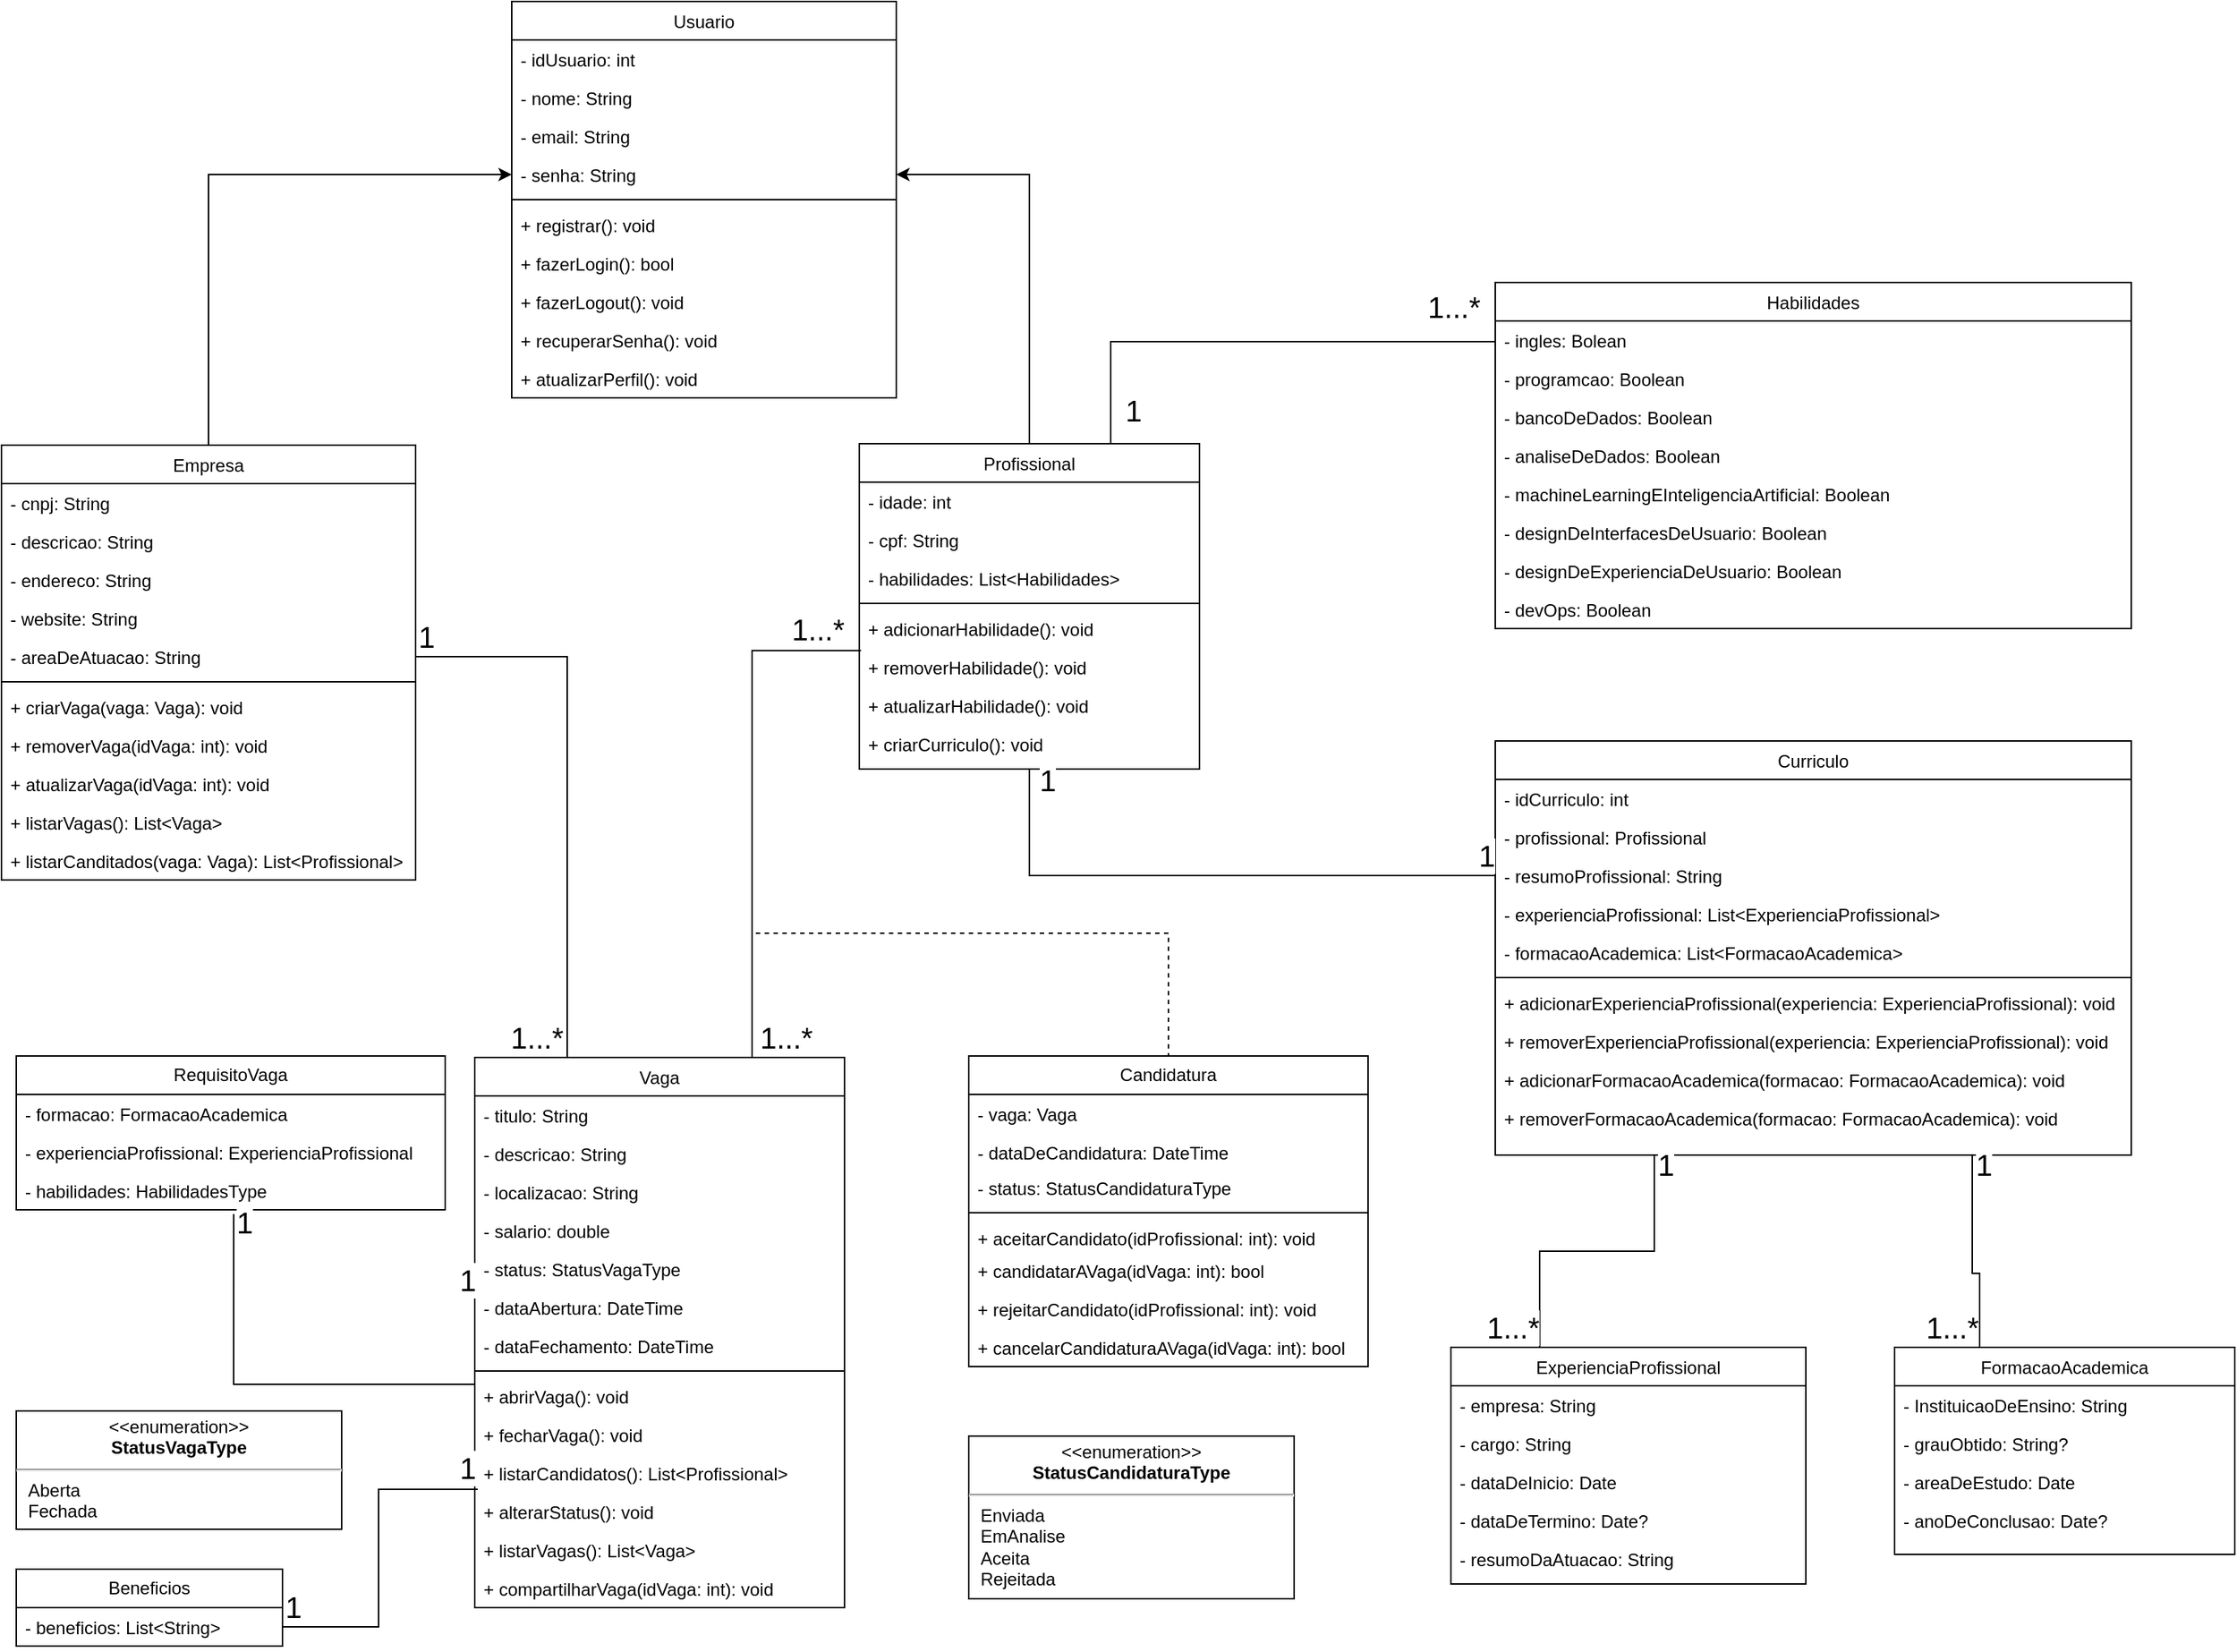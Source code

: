 <mxfile version="21.7.5" type="github">
  <diagram id="C5RBs43oDa-KdzZeNtuy" name="Page-1">
    <mxGraphModel dx="2390" dy="1383" grid="1" gridSize="10" guides="1" tooltips="1" connect="1" arrows="1" fold="1" page="1" pageScale="1" pageWidth="827" pageHeight="1169" math="0" shadow="0">
      <root>
        <mxCell id="WIyWlLk6GJQsqaUBKTNV-0" />
        <mxCell id="WIyWlLk6GJQsqaUBKTNV-1" parent="WIyWlLk6GJQsqaUBKTNV-0" />
        <mxCell id="zkfFHV4jXpPFQw0GAbJ--0" value="Usuario" style="swimlane;fontStyle=0;align=center;verticalAlign=top;childLayout=stackLayout;horizontal=1;startSize=26;horizontalStack=0;resizeParent=1;resizeLast=0;collapsible=1;marginBottom=0;rounded=0;shadow=0;strokeWidth=1;" parent="WIyWlLk6GJQsqaUBKTNV-1" vertex="1">
          <mxGeometry x="355" y="10" width="260" height="268" as="geometry">
            <mxRectangle x="230" y="140" width="160" height="26" as="alternateBounds" />
          </mxGeometry>
        </mxCell>
        <mxCell id="4uDgGDQvQovnwqgLlLWQ-7" value="- idUsuario: int" style="text;align=left;verticalAlign=top;spacingLeft=4;spacingRight=4;overflow=hidden;rotatable=0;points=[[0,0.5],[1,0.5]];portConstraint=eastwest;" parent="zkfFHV4jXpPFQw0GAbJ--0" vertex="1">
          <mxGeometry y="26" width="260" height="26" as="geometry" />
        </mxCell>
        <mxCell id="zkfFHV4jXpPFQw0GAbJ--1" value="- nome: String" style="text;align=left;verticalAlign=top;spacingLeft=4;spacingRight=4;overflow=hidden;rotatable=0;points=[[0,0.5],[1,0.5]];portConstraint=eastwest;" parent="zkfFHV4jXpPFQw0GAbJ--0" vertex="1">
          <mxGeometry y="52" width="260" height="26" as="geometry" />
        </mxCell>
        <mxCell id="4uDgGDQvQovnwqgLlLWQ-32" value="- email: String" style="text;align=left;verticalAlign=top;spacingLeft=4;spacingRight=4;overflow=hidden;rotatable=0;points=[[0,0.5],[1,0.5]];portConstraint=eastwest;rounded=0;shadow=0;html=0;" parent="zkfFHV4jXpPFQw0GAbJ--0" vertex="1">
          <mxGeometry y="78" width="260" height="26" as="geometry" />
        </mxCell>
        <mxCell id="4uDgGDQvQovnwqgLlLWQ-8" value="- senha: String" style="text;align=left;verticalAlign=top;spacingLeft=4;spacingRight=4;overflow=hidden;rotatable=0;points=[[0,0.5],[1,0.5]];portConstraint=eastwest;rounded=0;shadow=0;html=0;" parent="zkfFHV4jXpPFQw0GAbJ--0" vertex="1">
          <mxGeometry y="104" width="260" height="26" as="geometry" />
        </mxCell>
        <mxCell id="4uDgGDQvQovnwqgLlLWQ-10" value="" style="line;html=1;strokeWidth=1;align=left;verticalAlign=middle;spacingTop=-1;spacingLeft=3;spacingRight=3;rotatable=0;labelPosition=right;points=[];portConstraint=eastwest;" parent="zkfFHV4jXpPFQw0GAbJ--0" vertex="1">
          <mxGeometry y="130" width="260" height="8" as="geometry" />
        </mxCell>
        <mxCell id="f13m-bQgGiQjfYcMRLaF-1" value="+ registrar(): void  " style="text;align=left;verticalAlign=top;spacingLeft=4;spacingRight=4;overflow=hidden;rotatable=0;points=[[0,0.5],[1,0.5]];portConstraint=eastwest;rounded=0;shadow=0;html=0;" parent="zkfFHV4jXpPFQw0GAbJ--0" vertex="1">
          <mxGeometry y="138" width="260" height="26" as="geometry" />
        </mxCell>
        <mxCell id="4uDgGDQvQovnwqgLlLWQ-34" value="+ fazerLogin(): bool " style="text;align=left;verticalAlign=top;spacingLeft=4;spacingRight=4;overflow=hidden;rotatable=0;points=[[0,0.5],[1,0.5]];portConstraint=eastwest;rounded=0;shadow=0;html=0;" parent="zkfFHV4jXpPFQw0GAbJ--0" vertex="1">
          <mxGeometry y="164" width="260" height="26" as="geometry" />
        </mxCell>
        <mxCell id="4uDgGDQvQovnwqgLlLWQ-35" value="+ fazerLogout(): void  " style="text;align=left;verticalAlign=top;spacingLeft=4;spacingRight=4;overflow=hidden;rotatable=0;points=[[0,0.5],[1,0.5]];portConstraint=eastwest;rounded=0;shadow=0;html=0;" parent="zkfFHV4jXpPFQw0GAbJ--0" vertex="1">
          <mxGeometry y="190" width="260" height="26" as="geometry" />
        </mxCell>
        <mxCell id="4uDgGDQvQovnwqgLlLWQ-64" value="+ recuperarSenha(): void" style="text;align=left;verticalAlign=top;spacingLeft=4;spacingRight=4;overflow=hidden;rotatable=0;points=[[0,0.5],[1,0.5]];portConstraint=eastwest;rounded=0;shadow=0;html=0;" parent="zkfFHV4jXpPFQw0GAbJ--0" vertex="1">
          <mxGeometry y="216" width="260" height="26" as="geometry" />
        </mxCell>
        <mxCell id="4uDgGDQvQovnwqgLlLWQ-9" value="+ atualizarPerfil(): void" style="text;align=left;verticalAlign=top;spacingLeft=4;spacingRight=4;overflow=hidden;rotatable=0;points=[[0,0.5],[1,0.5]];portConstraint=eastwest;rounded=0;shadow=0;html=0;" parent="zkfFHV4jXpPFQw0GAbJ--0" vertex="1">
          <mxGeometry y="242" width="260" height="26" as="geometry" />
        </mxCell>
        <mxCell id="vXgj52aU75gePnKb1QTl-6" style="edgeStyle=orthogonalEdgeStyle;rounded=0;orthogonalLoop=1;jettySize=auto;html=1;exitX=0.5;exitY=0;exitDx=0;exitDy=0;entryX=0;entryY=0.5;entryDx=0;entryDy=0;" parent="WIyWlLk6GJQsqaUBKTNV-1" source="zkfFHV4jXpPFQw0GAbJ--6" target="4uDgGDQvQovnwqgLlLWQ-8" edge="1">
          <mxGeometry relative="1" as="geometry">
            <mxPoint x="450" y="190" as="targetPoint" />
          </mxGeometry>
        </mxCell>
        <mxCell id="zkfFHV4jXpPFQw0GAbJ--6" value="Empresa" style="swimlane;fontStyle=0;align=center;verticalAlign=top;childLayout=stackLayout;horizontal=1;startSize=26;horizontalStack=0;resizeParent=1;resizeLast=0;collapsible=1;marginBottom=0;rounded=0;shadow=0;strokeWidth=1;" parent="WIyWlLk6GJQsqaUBKTNV-1" vertex="1">
          <mxGeometry x="10" y="310" width="280" height="294" as="geometry">
            <mxRectangle x="50" y="330" width="160" height="26" as="alternateBounds" />
          </mxGeometry>
        </mxCell>
        <mxCell id="zkfFHV4jXpPFQw0GAbJ--7" value="- cnpj: String" style="text;align=left;verticalAlign=top;spacingLeft=4;spacingRight=4;overflow=hidden;rotatable=0;points=[[0,0.5],[1,0.5]];portConstraint=eastwest;" parent="zkfFHV4jXpPFQw0GAbJ--6" vertex="1">
          <mxGeometry y="26" width="280" height="26" as="geometry" />
        </mxCell>
        <mxCell id="4uDgGDQvQovnwqgLlLWQ-36" value="- descricao: String" style="text;align=left;verticalAlign=top;spacingLeft=4;spacingRight=4;overflow=hidden;rotatable=0;points=[[0,0.5],[1,0.5]];portConstraint=eastwest;" parent="zkfFHV4jXpPFQw0GAbJ--6" vertex="1">
          <mxGeometry y="52" width="280" height="26" as="geometry" />
        </mxCell>
        <mxCell id="4uDgGDQvQovnwqgLlLWQ-2" value="- endereco: String" style="text;align=left;verticalAlign=top;spacingLeft=4;spacingRight=4;overflow=hidden;rotatable=0;points=[[0,0.5],[1,0.5]];portConstraint=eastwest;rounded=0;shadow=0;html=0;" parent="zkfFHV4jXpPFQw0GAbJ--6" vertex="1">
          <mxGeometry y="78" width="280" height="26" as="geometry" />
        </mxCell>
        <mxCell id="zkfFHV4jXpPFQw0GAbJ--8" value="- website: String" style="text;align=left;verticalAlign=top;spacingLeft=4;spacingRight=4;overflow=hidden;rotatable=0;points=[[0,0.5],[1,0.5]];portConstraint=eastwest;rounded=0;shadow=0;html=0;" parent="zkfFHV4jXpPFQw0GAbJ--6" vertex="1">
          <mxGeometry y="104" width="280" height="26" as="geometry" />
        </mxCell>
        <mxCell id="4uDgGDQvQovnwqgLlLWQ-18" value="- areaDeAtuacao: String" style="text;align=left;verticalAlign=top;spacingLeft=4;spacingRight=4;overflow=hidden;rotatable=0;points=[[0,0.5],[1,0.5]];portConstraint=eastwest;rounded=0;shadow=0;html=0;" parent="zkfFHV4jXpPFQw0GAbJ--6" vertex="1">
          <mxGeometry y="130" width="280" height="26" as="geometry" />
        </mxCell>
        <mxCell id="4uDgGDQvQovnwqgLlLWQ-4" value="" style="line;html=1;strokeWidth=1;align=left;verticalAlign=middle;spacingTop=-1;spacingLeft=3;spacingRight=3;rotatable=0;labelPosition=right;points=[];portConstraint=eastwest;" parent="zkfFHV4jXpPFQw0GAbJ--6" vertex="1">
          <mxGeometry y="156" width="280" height="8" as="geometry" />
        </mxCell>
        <mxCell id="4uDgGDQvQovnwqgLlLWQ-5" value="+ criarVaga(vaga: Vaga): void&#xa;" style="text;align=left;verticalAlign=top;spacingLeft=4;spacingRight=4;overflow=hidden;rotatable=0;points=[[0,0.5],[1,0.5]];portConstraint=eastwest;rounded=0;shadow=0;html=0;" parent="zkfFHV4jXpPFQw0GAbJ--6" vertex="1">
          <mxGeometry y="164" width="280" height="26" as="geometry" />
        </mxCell>
        <mxCell id="4uDgGDQvQovnwqgLlLWQ-37" value="+ removerVaga(idVaga: int): void " style="text;align=left;verticalAlign=top;spacingLeft=4;spacingRight=4;overflow=hidden;rotatable=0;points=[[0,0.5],[1,0.5]];portConstraint=eastwest;rounded=0;shadow=0;html=0;" parent="zkfFHV4jXpPFQw0GAbJ--6" vertex="1">
          <mxGeometry y="190" width="280" height="26" as="geometry" />
        </mxCell>
        <mxCell id="cgtOT6tKwcPBLXiA23HD-3" value="+ atualizarVaga(idVaga: int): void " style="text;align=left;verticalAlign=top;spacingLeft=4;spacingRight=4;overflow=hidden;rotatable=0;points=[[0,0.5],[1,0.5]];portConstraint=eastwest;rounded=0;shadow=0;html=0;" parent="zkfFHV4jXpPFQw0GAbJ--6" vertex="1">
          <mxGeometry y="216" width="280" height="26" as="geometry" />
        </mxCell>
        <mxCell id="4uDgGDQvQovnwqgLlLWQ-38" value="+ listarVagas(): List&lt;Vaga&gt;" style="text;align=left;verticalAlign=top;spacingLeft=4;spacingRight=4;overflow=hidden;rotatable=0;points=[[0,0.5],[1,0.5]];portConstraint=eastwest;rounded=0;shadow=0;html=0;" parent="zkfFHV4jXpPFQw0GAbJ--6" vertex="1">
          <mxGeometry y="242" width="280" height="26" as="geometry" />
        </mxCell>
        <mxCell id="f13m-bQgGiQjfYcMRLaF-44" value="+ listarCanditados(vaga: Vaga): List&lt;Profissional&gt;" style="text;align=left;verticalAlign=top;spacingLeft=4;spacingRight=4;overflow=hidden;rotatable=0;points=[[0,0.5],[1,0.5]];portConstraint=eastwest;rounded=0;shadow=0;html=0;" parent="zkfFHV4jXpPFQw0GAbJ--6" vertex="1">
          <mxGeometry y="268" width="280" height="26" as="geometry" />
        </mxCell>
        <mxCell id="4uDgGDQvQovnwqgLlLWQ-0" value="&lt;p style=&quot;margin:0px;margin-top:4px;text-align:center;&quot;&gt;&amp;lt;&amp;lt;enumeration&amp;gt;&amp;gt;&lt;br&gt;&lt;b&gt;StatusVagaType&lt;/b&gt;&lt;/p&gt;&lt;hr&gt;&lt;p style=&quot;margin:0px;margin-left:8px;text-align:left;&quot;&gt;Aberta&lt;br&gt;Fechada&lt;/p&gt;" style="shape=rect;html=1;overflow=fill;whiteSpace=wrap;" parent="WIyWlLk6GJQsqaUBKTNV-1" vertex="1">
          <mxGeometry x="20" y="963" width="220" height="80" as="geometry" />
        </mxCell>
        <mxCell id="vXgj52aU75gePnKb1QTl-7" style="edgeStyle=orthogonalEdgeStyle;rounded=0;orthogonalLoop=1;jettySize=auto;html=1;entryX=1;entryY=0.5;entryDx=0;entryDy=0;" parent="WIyWlLk6GJQsqaUBKTNV-1" source="4uDgGDQvQovnwqgLlLWQ-11" target="4uDgGDQvQovnwqgLlLWQ-8" edge="1">
          <mxGeometry relative="1" as="geometry" />
        </mxCell>
        <mxCell id="4uDgGDQvQovnwqgLlLWQ-11" value="Profissional" style="swimlane;fontStyle=0;align=center;verticalAlign=top;childLayout=stackLayout;horizontal=1;startSize=26;horizontalStack=0;resizeParent=1;resizeLast=0;collapsible=1;marginBottom=0;rounded=0;shadow=0;strokeWidth=1;" parent="WIyWlLk6GJQsqaUBKTNV-1" vertex="1">
          <mxGeometry x="590" y="309" width="230" height="220" as="geometry">
            <mxRectangle x="400" y="320" width="160" height="26" as="alternateBounds" />
          </mxGeometry>
        </mxCell>
        <mxCell id="4uDgGDQvQovnwqgLlLWQ-31" value="- idade: int" style="text;align=left;verticalAlign=top;spacingLeft=4;spacingRight=4;overflow=hidden;rotatable=0;points=[[0,0.5],[1,0.5]];portConstraint=eastwest;rounded=0;shadow=0;html=0;" parent="4uDgGDQvQovnwqgLlLWQ-11" vertex="1">
          <mxGeometry y="26" width="230" height="26" as="geometry" />
        </mxCell>
        <mxCell id="jIB4RymhbzWQisO5B4Tc-18" value="- cpf: String" style="text;align=left;verticalAlign=top;spacingLeft=4;spacingRight=4;overflow=hidden;rotatable=0;points=[[0,0.5],[1,0.5]];portConstraint=eastwest;rounded=0;shadow=0;html=0;" vertex="1" parent="4uDgGDQvQovnwqgLlLWQ-11">
          <mxGeometry y="52" width="230" height="26" as="geometry" />
        </mxCell>
        <mxCell id="4uDgGDQvQovnwqgLlLWQ-27" value="- habilidades: List&lt;Habilidades&gt;" style="text;align=left;verticalAlign=top;spacingLeft=4;spacingRight=4;overflow=hidden;rotatable=0;points=[[0,0.5],[1,0.5]];portConstraint=eastwest;rounded=0;shadow=0;html=0;" parent="4uDgGDQvQovnwqgLlLWQ-11" vertex="1">
          <mxGeometry y="78" width="230" height="26" as="geometry" />
        </mxCell>
        <mxCell id="4uDgGDQvQovnwqgLlLWQ-16" value="" style="line;html=1;strokeWidth=1;align=left;verticalAlign=middle;spacingTop=-1;spacingLeft=3;spacingRight=3;rotatable=0;labelPosition=right;points=[];portConstraint=eastwest;" parent="4uDgGDQvQovnwqgLlLWQ-11" vertex="1">
          <mxGeometry y="104" width="230" height="8" as="geometry" />
        </mxCell>
        <mxCell id="4uDgGDQvQovnwqgLlLWQ-54" value="+ adicionarHabilidade(): void&#xa;" style="text;align=left;verticalAlign=top;spacingLeft=4;spacingRight=4;overflow=hidden;rotatable=0;points=[[0,0.5],[1,0.5]];portConstraint=eastwest;rounded=0;shadow=0;html=0;" parent="4uDgGDQvQovnwqgLlLWQ-11" vertex="1">
          <mxGeometry y="112" width="230" height="26" as="geometry" />
        </mxCell>
        <mxCell id="eWM72MZ_hjP157QhjTCd-11" value="+ removerHabilidade(): void&#xa;" style="text;align=left;verticalAlign=top;spacingLeft=4;spacingRight=4;overflow=hidden;rotatable=0;points=[[0,0.5],[1,0.5]];portConstraint=eastwest;rounded=0;shadow=0;html=0;" parent="4uDgGDQvQovnwqgLlLWQ-11" vertex="1">
          <mxGeometry y="138" width="230" height="26" as="geometry" />
        </mxCell>
        <mxCell id="cgtOT6tKwcPBLXiA23HD-0" value="+ atualizarHabilidade(): void" style="text;align=left;verticalAlign=top;spacingLeft=4;spacingRight=4;overflow=hidden;rotatable=0;points=[[0,0.5],[1,0.5]];portConstraint=eastwest;rounded=0;shadow=0;html=0;" parent="4uDgGDQvQovnwqgLlLWQ-11" vertex="1">
          <mxGeometry y="164" width="230" height="26" as="geometry" />
        </mxCell>
        <mxCell id="f13m-bQgGiQjfYcMRLaF-2" value="+ criarCurriculo(): void" style="text;align=left;verticalAlign=top;spacingLeft=4;spacingRight=4;overflow=hidden;rotatable=0;points=[[0,0.5],[1,0.5]];portConstraint=eastwest;rounded=0;shadow=0;html=0;" parent="4uDgGDQvQovnwqgLlLWQ-11" vertex="1">
          <mxGeometry y="190" width="230" height="26" as="geometry" />
        </mxCell>
        <mxCell id="4uDgGDQvQovnwqgLlLWQ-19" value="Vaga" style="swimlane;fontStyle=0;align=center;verticalAlign=top;childLayout=stackLayout;horizontal=1;startSize=26;horizontalStack=0;resizeParent=1;resizeLast=0;collapsible=1;marginBottom=0;rounded=0;shadow=0;strokeWidth=1;" parent="WIyWlLk6GJQsqaUBKTNV-1" vertex="1">
          <mxGeometry x="330" y="724" width="250" height="372" as="geometry">
            <mxRectangle x="50" y="630" width="160" height="26" as="alternateBounds" />
          </mxGeometry>
        </mxCell>
        <mxCell id="4uDgGDQvQovnwqgLlLWQ-20" value="- titulo: String" style="text;align=left;verticalAlign=top;spacingLeft=4;spacingRight=4;overflow=hidden;rotatable=0;points=[[0,0.5],[1,0.5]];portConstraint=eastwest;" parent="4uDgGDQvQovnwqgLlLWQ-19" vertex="1">
          <mxGeometry y="26" width="250" height="26" as="geometry" />
        </mxCell>
        <mxCell id="4uDgGDQvQovnwqgLlLWQ-21" value="- descricao: String" style="text;align=left;verticalAlign=top;spacingLeft=4;spacingRight=4;overflow=hidden;rotatable=0;points=[[0,0.5],[1,0.5]];portConstraint=eastwest;rounded=0;shadow=0;html=0;" parent="4uDgGDQvQovnwqgLlLWQ-19" vertex="1">
          <mxGeometry y="52" width="250" height="26" as="geometry" />
        </mxCell>
        <mxCell id="4uDgGDQvQovnwqgLlLWQ-40" value="- localizacao: String" style="text;align=left;verticalAlign=top;spacingLeft=4;spacingRight=4;overflow=hidden;rotatable=0;points=[[0,0.5],[1,0.5]];portConstraint=eastwest;rounded=0;shadow=0;html=0;" parent="4uDgGDQvQovnwqgLlLWQ-19" vertex="1">
          <mxGeometry y="78" width="250" height="26" as="geometry" />
        </mxCell>
        <mxCell id="f13m-bQgGiQjfYcMRLaF-48" value="- salario:&amp;nbsp;double" style="text;strokeColor=none;fillColor=none;align=left;verticalAlign=top;spacingLeft=4;spacingRight=4;overflow=hidden;rotatable=0;points=[[0,0.5],[1,0.5]];portConstraint=eastwest;whiteSpace=wrap;html=1;" parent="4uDgGDQvQovnwqgLlLWQ-19" vertex="1">
          <mxGeometry y="104" width="250" height="26" as="geometry" />
        </mxCell>
        <mxCell id="4uDgGDQvQovnwqgLlLWQ-52" value="- status: StatusVagaType" style="text;align=left;verticalAlign=top;spacingLeft=4;spacingRight=4;overflow=hidden;rotatable=0;points=[[0,0.5],[1,0.5]];portConstraint=eastwest;rounded=0;shadow=0;html=0;" parent="4uDgGDQvQovnwqgLlLWQ-19" vertex="1">
          <mxGeometry y="130" width="250" height="26" as="geometry" />
        </mxCell>
        <mxCell id="4uDgGDQvQovnwqgLlLWQ-43" value="- dataAbertura: DateTime" style="text;align=left;verticalAlign=top;spacingLeft=4;spacingRight=4;overflow=hidden;rotatable=0;points=[[0,0.5],[1,0.5]];portConstraint=eastwest;rounded=0;shadow=0;html=0;" parent="4uDgGDQvQovnwqgLlLWQ-19" vertex="1">
          <mxGeometry y="156" width="250" height="26" as="geometry" />
        </mxCell>
        <mxCell id="4uDgGDQvQovnwqgLlLWQ-41" value="- dataFechamento: DateTime" style="text;align=left;verticalAlign=top;spacingLeft=4;spacingRight=4;overflow=hidden;rotatable=0;points=[[0,0.5],[1,0.5]];portConstraint=eastwest;rounded=0;shadow=0;html=0;" parent="4uDgGDQvQovnwqgLlLWQ-19" vertex="1">
          <mxGeometry y="182" width="250" height="26" as="geometry" />
        </mxCell>
        <mxCell id="4uDgGDQvQovnwqgLlLWQ-25" value="" style="line;html=1;strokeWidth=1;align=left;verticalAlign=middle;spacingTop=-1;spacingLeft=3;spacingRight=3;rotatable=0;labelPosition=right;points=[];portConstraint=eastwest;" parent="4uDgGDQvQovnwqgLlLWQ-19" vertex="1">
          <mxGeometry y="208" width="250" height="8" as="geometry" />
        </mxCell>
        <mxCell id="4uDgGDQvQovnwqgLlLWQ-45" value="+ abrirVaga(): void " style="text;align=left;verticalAlign=top;spacingLeft=4;spacingRight=4;overflow=hidden;rotatable=0;points=[[0,0.5],[1,0.5]];portConstraint=eastwest;rounded=0;shadow=0;html=0;" parent="4uDgGDQvQovnwqgLlLWQ-19" vertex="1">
          <mxGeometry y="216" width="250" height="26" as="geometry" />
        </mxCell>
        <mxCell id="4uDgGDQvQovnwqgLlLWQ-46" value="+ fecharVaga(): void " style="text;align=left;verticalAlign=top;spacingLeft=4;spacingRight=4;overflow=hidden;rotatable=0;points=[[0,0.5],[1,0.5]];portConstraint=eastwest;rounded=0;shadow=0;html=0;" parent="4uDgGDQvQovnwqgLlLWQ-19" vertex="1">
          <mxGeometry y="242" width="250" height="26" as="geometry" />
        </mxCell>
        <mxCell id="4uDgGDQvQovnwqgLlLWQ-47" value="+ listarCandidatos(): List&lt;Profissional&gt;" style="text;align=left;verticalAlign=top;spacingLeft=4;spacingRight=4;overflow=hidden;rotatable=0;points=[[0,0.5],[1,0.5]];portConstraint=eastwest;rounded=0;shadow=0;html=0;" parent="4uDgGDQvQovnwqgLlLWQ-19" vertex="1">
          <mxGeometry y="268" width="250" height="26" as="geometry" />
        </mxCell>
        <mxCell id="eWM72MZ_hjP157QhjTCd-2" value="+ alterarStatus(): void" style="text;align=left;verticalAlign=top;spacingLeft=4;spacingRight=4;overflow=hidden;rotatable=0;points=[[0,0.5],[1,0.5]];portConstraint=eastwest;rounded=0;shadow=0;html=0;" parent="4uDgGDQvQovnwqgLlLWQ-19" vertex="1">
          <mxGeometry y="294" width="250" height="26" as="geometry" />
        </mxCell>
        <mxCell id="4uDgGDQvQovnwqgLlLWQ-58" value="+ listarVagas(): List&lt;Vaga&gt;" style="text;align=left;verticalAlign=top;spacingLeft=4;spacingRight=4;overflow=hidden;rotatable=0;points=[[0,0.5],[1,0.5]];portConstraint=eastwest;rounded=0;shadow=0;html=0;" parent="4uDgGDQvQovnwqgLlLWQ-19" vertex="1">
          <mxGeometry y="320" width="250" height="26" as="geometry" />
        </mxCell>
        <mxCell id="4uDgGDQvQovnwqgLlLWQ-63" value="+ compartilharVaga(idVaga: int): void" style="text;align=left;verticalAlign=top;spacingLeft=4;spacingRight=4;overflow=hidden;rotatable=0;points=[[0,0.5],[1,0.5]];portConstraint=eastwest;rounded=0;shadow=0;html=0;" parent="4uDgGDQvQovnwqgLlLWQ-19" vertex="1">
          <mxGeometry y="346" width="250" height="26" as="geometry" />
        </mxCell>
        <mxCell id="jzrNyIMTzpLRvtY5C_nk-0" value="RequisitoVaga" style="swimlane;fontStyle=0;childLayout=stackLayout;horizontal=1;startSize=26;fillColor=none;horizontalStack=0;resizeParent=1;resizeParentMax=0;resizeLast=0;collapsible=1;marginBottom=0;whiteSpace=wrap;html=1;" parent="WIyWlLk6GJQsqaUBKTNV-1" vertex="1">
          <mxGeometry x="20" y="723" width="290" height="104" as="geometry">
            <mxRectangle x="320" y="976" width="90" height="30" as="alternateBounds" />
          </mxGeometry>
        </mxCell>
        <mxCell id="jzrNyIMTzpLRvtY5C_nk-5" value="- formacao: FormacaoAcademica" style="text;align=left;verticalAlign=top;spacingLeft=4;spacingRight=4;overflow=hidden;rotatable=0;points=[[0,0.5],[1,0.5]];portConstraint=eastwest;rounded=0;shadow=0;html=0;" parent="jzrNyIMTzpLRvtY5C_nk-0" vertex="1">
          <mxGeometry y="26" width="290" height="26" as="geometry" />
        </mxCell>
        <mxCell id="jzrNyIMTzpLRvtY5C_nk-6" value="- experienciaProfissional: ExperienciaProfissional" style="text;align=left;verticalAlign=top;spacingLeft=4;spacingRight=4;overflow=hidden;rotatable=0;points=[[0,0.5],[1,0.5]];portConstraint=eastwest;rounded=0;shadow=0;html=0;" parent="jzrNyIMTzpLRvtY5C_nk-0" vertex="1">
          <mxGeometry y="52" width="290" height="26" as="geometry" />
        </mxCell>
        <mxCell id="jzrNyIMTzpLRvtY5C_nk-7" value="- habilidades: HabilidadesType" style="text;align=left;verticalAlign=top;spacingLeft=4;spacingRight=4;overflow=hidden;rotatable=0;points=[[0,0.5],[1,0.5]];portConstraint=eastwest;rounded=0;shadow=0;html=0;" parent="jzrNyIMTzpLRvtY5C_nk-0" vertex="1">
          <mxGeometry y="78" width="290" height="26" as="geometry" />
        </mxCell>
        <mxCell id="eWM72MZ_hjP157QhjTCd-3" value="Candidatura" style="swimlane;fontStyle=0;childLayout=stackLayout;horizontal=1;startSize=26;fillColor=none;horizontalStack=0;resizeParent=1;resizeParentMax=0;resizeLast=0;collapsible=1;marginBottom=0;whiteSpace=wrap;html=1;" parent="WIyWlLk6GJQsqaUBKTNV-1" vertex="1">
          <mxGeometry x="664" y="723" width="270" height="210" as="geometry">
            <mxRectangle x="320" y="976" width="90" height="30" as="alternateBounds" />
          </mxGeometry>
        </mxCell>
        <mxCell id="eWM72MZ_hjP157QhjTCd-8" value="- vaga: Vaga" style="text;align=left;verticalAlign=top;spacingLeft=4;spacingRight=4;overflow=hidden;rotatable=0;points=[[0,0.5],[1,0.5]];portConstraint=eastwest;rounded=0;shadow=0;html=0;" parent="eWM72MZ_hjP157QhjTCd-3" vertex="1">
          <mxGeometry y="26" width="270" height="26" as="geometry" />
        </mxCell>
        <mxCell id="eWM72MZ_hjP157QhjTCd-7" value="- dataDeCandidatura: DateTime" style="text;align=left;verticalAlign=top;spacingLeft=4;spacingRight=4;overflow=hidden;rotatable=0;points=[[0,0.5],[1,0.5]];portConstraint=eastwest;rounded=0;shadow=0;html=0;" parent="eWM72MZ_hjP157QhjTCd-3" vertex="1">
          <mxGeometry y="52" width="270" height="24" as="geometry" />
        </mxCell>
        <mxCell id="f13m-bQgGiQjfYcMRLaF-51" value="- status: StatusCandidaturaType" style="text;align=left;verticalAlign=top;spacingLeft=4;spacingRight=4;overflow=hidden;rotatable=0;points=[[0,0.5],[1,0.5]];portConstraint=eastwest;rounded=0;shadow=0;html=0;" parent="eWM72MZ_hjP157QhjTCd-3" vertex="1">
          <mxGeometry y="76" width="270" height="26" as="geometry" />
        </mxCell>
        <mxCell id="eWM72MZ_hjP157QhjTCd-10" value="" style="line;html=1;strokeWidth=1;align=left;verticalAlign=middle;spacingTop=-1;spacingLeft=3;spacingRight=3;rotatable=0;labelPosition=right;points=[];portConstraint=eastwest;" parent="eWM72MZ_hjP157QhjTCd-3" vertex="1">
          <mxGeometry y="102" width="270" height="8" as="geometry" />
        </mxCell>
        <mxCell id="4uDgGDQvQovnwqgLlLWQ-48" value=" + aceitarCandidato(idProfissional: int): void " style="text;align=left;verticalAlign=top;spacingLeft=4;spacingRight=4;overflow=hidden;rotatable=0;points=[[0,0.5],[1,0.5]];portConstraint=eastwest;rounded=0;shadow=0;html=0;" parent="eWM72MZ_hjP157QhjTCd-3" vertex="1">
          <mxGeometry y="110" width="270" height="22" as="geometry" />
        </mxCell>
        <mxCell id="4uDgGDQvQovnwqgLlLWQ-59" value="+ candidatarAVaga(idVaga: int): bool " style="text;align=left;verticalAlign=top;spacingLeft=4;spacingRight=4;overflow=hidden;rotatable=0;points=[[0,0.5],[1,0.5]];portConstraint=eastwest;rounded=0;shadow=0;html=0;" parent="eWM72MZ_hjP157QhjTCd-3" vertex="1">
          <mxGeometry y="132" width="270" height="26" as="geometry" />
        </mxCell>
        <mxCell id="4uDgGDQvQovnwqgLlLWQ-49" value="+ rejeitarCandidato(idProfissional: int): void" style="text;align=left;verticalAlign=top;spacingLeft=4;spacingRight=4;overflow=hidden;rotatable=0;points=[[0,0.5],[1,0.5]];portConstraint=eastwest;rounded=0;shadow=0;html=0;" parent="eWM72MZ_hjP157QhjTCd-3" vertex="1">
          <mxGeometry y="158" width="270" height="26" as="geometry" />
        </mxCell>
        <mxCell id="4uDgGDQvQovnwqgLlLWQ-60" value="+ cancelarCandidaturaAVaga(idVaga: int): bool " style="text;align=left;verticalAlign=top;spacingLeft=4;spacingRight=4;overflow=hidden;rotatable=0;points=[[0,0.5],[1,0.5]];portConstraint=eastwest;rounded=0;shadow=0;html=0;" parent="eWM72MZ_hjP157QhjTCd-3" vertex="1">
          <mxGeometry y="184" width="270" height="26" as="geometry" />
        </mxCell>
        <mxCell id="f13m-bQgGiQjfYcMRLaF-6" value="Curriculo" style="swimlane;fontStyle=0;align=center;verticalAlign=top;childLayout=stackLayout;horizontal=1;startSize=26;horizontalStack=0;resizeParent=1;resizeLast=0;collapsible=1;marginBottom=0;rounded=0;shadow=0;strokeWidth=1;" parent="WIyWlLk6GJQsqaUBKTNV-1" vertex="1">
          <mxGeometry x="1020" y="510" width="430" height="280" as="geometry">
            <mxRectangle x="50" y="630" width="160" height="26" as="alternateBounds" />
          </mxGeometry>
        </mxCell>
        <mxCell id="f13m-bQgGiQjfYcMRLaF-7" value="- idCurriculo: int" style="text;align=left;verticalAlign=top;spacingLeft=4;spacingRight=4;overflow=hidden;rotatable=0;points=[[0,0.5],[1,0.5]];portConstraint=eastwest;" parent="f13m-bQgGiQjfYcMRLaF-6" vertex="1">
          <mxGeometry y="26" width="430" height="26" as="geometry" />
        </mxCell>
        <mxCell id="f13m-bQgGiQjfYcMRLaF-8" value="- profissional: Profissional" style="text;align=left;verticalAlign=top;spacingLeft=4;spacingRight=4;overflow=hidden;rotatable=0;points=[[0,0.5],[1,0.5]];portConstraint=eastwest;" parent="f13m-bQgGiQjfYcMRLaF-6" vertex="1">
          <mxGeometry y="52" width="430" height="26" as="geometry" />
        </mxCell>
        <mxCell id="f13m-bQgGiQjfYcMRLaF-9" value="- resumoProfissional: String" style="text;align=left;verticalAlign=top;spacingLeft=4;spacingRight=4;overflow=hidden;rotatable=0;points=[[0,0.5],[1,0.5]];portConstraint=eastwest;rounded=0;shadow=0;html=0;" parent="f13m-bQgGiQjfYcMRLaF-6" vertex="1">
          <mxGeometry y="78" width="430" height="26" as="geometry" />
        </mxCell>
        <mxCell id="f13m-bQgGiQjfYcMRLaF-10" value="- experienciaProfissional: List&lt;ExperienciaProfissional&gt;" style="text;align=left;verticalAlign=top;spacingLeft=4;spacingRight=4;overflow=hidden;rotatable=0;points=[[0,0.5],[1,0.5]];portConstraint=eastwest;rounded=0;shadow=0;html=0;" parent="f13m-bQgGiQjfYcMRLaF-6" vertex="1">
          <mxGeometry y="104" width="430" height="26" as="geometry" />
        </mxCell>
        <mxCell id="f13m-bQgGiQjfYcMRLaF-23" value="- formacaoAcademica: List&lt;FormacaoAcademica&gt;" style="text;align=left;verticalAlign=top;spacingLeft=4;spacingRight=4;overflow=hidden;rotatable=0;points=[[0,0.5],[1,0.5]];portConstraint=eastwest;rounded=0;shadow=0;html=0;" parent="f13m-bQgGiQjfYcMRLaF-6" vertex="1">
          <mxGeometry y="130" width="430" height="26" as="geometry" />
        </mxCell>
        <mxCell id="f13m-bQgGiQjfYcMRLaF-16" value="" style="line;html=1;strokeWidth=1;align=left;verticalAlign=middle;spacingTop=-1;spacingLeft=3;spacingRight=3;rotatable=0;labelPosition=right;points=[];portConstraint=eastwest;" parent="f13m-bQgGiQjfYcMRLaF-6" vertex="1">
          <mxGeometry y="156" width="430" height="8" as="geometry" />
        </mxCell>
        <mxCell id="f13m-bQgGiQjfYcMRLaF-17" value="+ adicionarExperienciaProfissional(experiencia: ExperienciaProfissional): void" style="text;align=left;verticalAlign=top;spacingLeft=4;spacingRight=4;overflow=hidden;rotatable=0;points=[[0,0.5],[1,0.5]];portConstraint=eastwest;rounded=0;shadow=0;html=0;" parent="f13m-bQgGiQjfYcMRLaF-6" vertex="1">
          <mxGeometry y="164" width="430" height="26" as="geometry" />
        </mxCell>
        <mxCell id="f13m-bQgGiQjfYcMRLaF-24" value="+ removerExperienciaProfissional(experiencia: ExperienciaProfissional): void" style="text;align=left;verticalAlign=top;spacingLeft=4;spacingRight=4;overflow=hidden;rotatable=0;points=[[0,0.5],[1,0.5]];portConstraint=eastwest;rounded=0;shadow=0;html=0;" parent="f13m-bQgGiQjfYcMRLaF-6" vertex="1">
          <mxGeometry y="190" width="430" height="26" as="geometry" />
        </mxCell>
        <mxCell id="f13m-bQgGiQjfYcMRLaF-25" value="+ adicionarFormacaoAcademica(formacao: FormacaoAcademica): void" style="text;align=left;verticalAlign=top;spacingLeft=4;spacingRight=4;overflow=hidden;rotatable=0;points=[[0,0.5],[1,0.5]];portConstraint=eastwest;rounded=0;shadow=0;html=0;" parent="f13m-bQgGiQjfYcMRLaF-6" vertex="1">
          <mxGeometry y="216" width="430" height="26" as="geometry" />
        </mxCell>
        <mxCell id="f13m-bQgGiQjfYcMRLaF-26" value="+ removerFormacaoAcademica(formacao: FormacaoAcademica): void" style="text;align=left;verticalAlign=top;spacingLeft=4;spacingRight=4;overflow=hidden;rotatable=0;points=[[0,0.5],[1,0.5]];portConstraint=eastwest;rounded=0;shadow=0;html=0;" parent="f13m-bQgGiQjfYcMRLaF-6" vertex="1">
          <mxGeometry y="242" width="430" height="26" as="geometry" />
        </mxCell>
        <mxCell id="f13m-bQgGiQjfYcMRLaF-27" value="ExperienciaProfissional" style="swimlane;fontStyle=0;align=center;verticalAlign=top;childLayout=stackLayout;horizontal=1;startSize=26;horizontalStack=0;resizeParent=1;resizeLast=0;collapsible=1;marginBottom=0;rounded=0;shadow=0;strokeWidth=1;" parent="WIyWlLk6GJQsqaUBKTNV-1" vertex="1">
          <mxGeometry x="990" y="920" width="240" height="160" as="geometry">
            <mxRectangle x="50" y="630" width="160" height="26" as="alternateBounds" />
          </mxGeometry>
        </mxCell>
        <mxCell id="f13m-bQgGiQjfYcMRLaF-28" value="- empresa: String" style="text;align=left;verticalAlign=top;spacingLeft=4;spacingRight=4;overflow=hidden;rotatable=0;points=[[0,0.5],[1,0.5]];portConstraint=eastwest;" parent="f13m-bQgGiQjfYcMRLaF-27" vertex="1">
          <mxGeometry y="26" width="240" height="26" as="geometry" />
        </mxCell>
        <mxCell id="f13m-bQgGiQjfYcMRLaF-29" value="- cargo: String" style="text;align=left;verticalAlign=top;spacingLeft=4;spacingRight=4;overflow=hidden;rotatable=0;points=[[0,0.5],[1,0.5]];portConstraint=eastwest;" parent="f13m-bQgGiQjfYcMRLaF-27" vertex="1">
          <mxGeometry y="52" width="240" height="26" as="geometry" />
        </mxCell>
        <mxCell id="f13m-bQgGiQjfYcMRLaF-30" value="- dataDeInicio: Date" style="text;align=left;verticalAlign=top;spacingLeft=4;spacingRight=4;overflow=hidden;rotatable=0;points=[[0,0.5],[1,0.5]];portConstraint=eastwest;rounded=0;shadow=0;html=0;" parent="f13m-bQgGiQjfYcMRLaF-27" vertex="1">
          <mxGeometry y="78" width="240" height="26" as="geometry" />
        </mxCell>
        <mxCell id="f13m-bQgGiQjfYcMRLaF-31" value="- dataDeTermino: Date?" style="text;align=left;verticalAlign=top;spacingLeft=4;spacingRight=4;overflow=hidden;rotatable=0;points=[[0,0.5],[1,0.5]];portConstraint=eastwest;rounded=0;shadow=0;html=0;" parent="f13m-bQgGiQjfYcMRLaF-27" vertex="1">
          <mxGeometry y="104" width="240" height="26" as="geometry" />
        </mxCell>
        <mxCell id="f13m-bQgGiQjfYcMRLaF-32" value="- resumoDaAtuacao: String" style="text;align=left;verticalAlign=top;spacingLeft=4;spacingRight=4;overflow=hidden;rotatable=0;points=[[0,0.5],[1,0.5]];portConstraint=eastwest;rounded=0;shadow=0;html=0;" parent="f13m-bQgGiQjfYcMRLaF-27" vertex="1">
          <mxGeometry y="130" width="240" height="26" as="geometry" />
        </mxCell>
        <mxCell id="f13m-bQgGiQjfYcMRLaF-38" value="FormacaoAcademica" style="swimlane;fontStyle=0;align=center;verticalAlign=top;childLayout=stackLayout;horizontal=1;startSize=26;horizontalStack=0;resizeParent=1;resizeLast=0;collapsible=1;marginBottom=0;rounded=0;shadow=0;strokeWidth=1;" parent="WIyWlLk6GJQsqaUBKTNV-1" vertex="1">
          <mxGeometry x="1290" y="920" width="230" height="140" as="geometry">
            <mxRectangle x="50" y="630" width="160" height="26" as="alternateBounds" />
          </mxGeometry>
        </mxCell>
        <mxCell id="f13m-bQgGiQjfYcMRLaF-39" value="- InstituicaoDeEnsino: String" style="text;align=left;verticalAlign=top;spacingLeft=4;spacingRight=4;overflow=hidden;rotatable=0;points=[[0,0.5],[1,0.5]];portConstraint=eastwest;" parent="f13m-bQgGiQjfYcMRLaF-38" vertex="1">
          <mxGeometry y="26" width="230" height="26" as="geometry" />
        </mxCell>
        <mxCell id="f13m-bQgGiQjfYcMRLaF-40" value="- grauObtido: String?" style="text;align=left;verticalAlign=top;spacingLeft=4;spacingRight=4;overflow=hidden;rotatable=0;points=[[0,0.5],[1,0.5]];portConstraint=eastwest;" parent="f13m-bQgGiQjfYcMRLaF-38" vertex="1">
          <mxGeometry y="52" width="230" height="26" as="geometry" />
        </mxCell>
        <mxCell id="f13m-bQgGiQjfYcMRLaF-41" value="- areaDeEstudo: Date" style="text;align=left;verticalAlign=top;spacingLeft=4;spacingRight=4;overflow=hidden;rotatable=0;points=[[0,0.5],[1,0.5]];portConstraint=eastwest;rounded=0;shadow=0;html=0;" parent="f13m-bQgGiQjfYcMRLaF-38" vertex="1">
          <mxGeometry y="78" width="230" height="26" as="geometry" />
        </mxCell>
        <mxCell id="f13m-bQgGiQjfYcMRLaF-42" value="- anoDeConclusao: Date?" style="text;align=left;verticalAlign=top;spacingLeft=4;spacingRight=4;overflow=hidden;rotatable=0;points=[[0,0.5],[1,0.5]];portConstraint=eastwest;rounded=0;shadow=0;html=0;" parent="f13m-bQgGiQjfYcMRLaF-38" vertex="1">
          <mxGeometry y="104" width="230" height="30" as="geometry" />
        </mxCell>
        <mxCell id="f13m-bQgGiQjfYcMRLaF-47" value="Beneficios" style="swimlane;fontStyle=0;childLayout=stackLayout;horizontal=1;startSize=26;fillColor=none;horizontalStack=0;resizeParent=1;resizeParentMax=0;resizeLast=0;collapsible=1;marginBottom=0;whiteSpace=wrap;html=1;" parent="WIyWlLk6GJQsqaUBKTNV-1" vertex="1">
          <mxGeometry x="20" y="1070" width="180" height="52" as="geometry" />
        </mxCell>
        <mxCell id="f13m-bQgGiQjfYcMRLaF-49" value="- beneficios: List&amp;lt;String&amp;gt;" style="text;strokeColor=none;fillColor=none;align=left;verticalAlign=top;spacingLeft=4;spacingRight=4;overflow=hidden;rotatable=0;points=[[0,0.5],[1,0.5]];portConstraint=eastwest;whiteSpace=wrap;html=1;" parent="f13m-bQgGiQjfYcMRLaF-47" vertex="1">
          <mxGeometry y="26" width="180" height="26" as="geometry" />
        </mxCell>
        <mxCell id="f13m-bQgGiQjfYcMRLaF-52" value="&lt;p style=&quot;margin:0px;margin-top:4px;text-align:center;&quot;&gt;&amp;lt;&amp;lt;enumeration&amp;gt;&amp;gt;&lt;br&gt;&lt;b&gt;StatusCandidaturaType&lt;/b&gt;&lt;/p&gt;&lt;hr&gt;&lt;p style=&quot;margin:0px;margin-left:8px;text-align:left;&quot;&gt;Enviada&lt;br&gt;EmAnalise&lt;br&gt;Aceita&lt;br&gt;Rejeitada&lt;/p&gt;" style="shape=rect;html=1;overflow=fill;whiteSpace=wrap;" parent="WIyWlLk6GJQsqaUBKTNV-1" vertex="1">
          <mxGeometry x="664" y="980" width="220" height="110" as="geometry" />
        </mxCell>
        <mxCell id="vXgj52aU75gePnKb1QTl-12" value="" style="endArrow=none;html=1;edgeStyle=orthogonalEdgeStyle;rounded=0;exitX=1;exitY=0.5;exitDx=0;exitDy=0;entryX=0.25;entryY=0;entryDx=0;entryDy=0;" parent="WIyWlLk6GJQsqaUBKTNV-1" source="4uDgGDQvQovnwqgLlLWQ-18" target="4uDgGDQvQovnwqgLlLWQ-19" edge="1">
          <mxGeometry relative="1" as="geometry">
            <mxPoint x="210" y="550" as="sourcePoint" />
            <mxPoint x="370" y="550" as="targetPoint" />
          </mxGeometry>
        </mxCell>
        <mxCell id="vXgj52aU75gePnKb1QTl-13" value="1" style="edgeLabel;resizable=0;html=1;align=left;verticalAlign=bottom;fontSize=20;" parent="vXgj52aU75gePnKb1QTl-12" connectable="0" vertex="1">
          <mxGeometry x="-1" relative="1" as="geometry" />
        </mxCell>
        <mxCell id="vXgj52aU75gePnKb1QTl-14" value="1...*" style="edgeLabel;resizable=0;html=1;align=right;verticalAlign=bottom;fontSize=20;" parent="vXgj52aU75gePnKb1QTl-12" connectable="0" vertex="1">
          <mxGeometry x="1" relative="1" as="geometry">
            <mxPoint x="-2" as="offset" />
          </mxGeometry>
        </mxCell>
        <mxCell id="vXgj52aU75gePnKb1QTl-15" value="" style="endArrow=none;html=1;edgeStyle=orthogonalEdgeStyle;rounded=0;exitX=0.75;exitY=0;exitDx=0;exitDy=0;entryX=0.005;entryY=0.072;entryDx=0;entryDy=0;entryPerimeter=0;" parent="WIyWlLk6GJQsqaUBKTNV-1" source="4uDgGDQvQovnwqgLlLWQ-19" target="eWM72MZ_hjP157QhjTCd-11" edge="1">
          <mxGeometry relative="1" as="geometry">
            <mxPoint x="1030" y="740" as="sourcePoint" />
            <mxPoint x="1190" y="740" as="targetPoint" />
          </mxGeometry>
        </mxCell>
        <mxCell id="vXgj52aU75gePnKb1QTl-16" value="1...*" style="edgeLabel;resizable=0;html=1;align=left;verticalAlign=bottom;fontSize=20;" parent="vXgj52aU75gePnKb1QTl-15" connectable="0" vertex="1">
          <mxGeometry x="-1" relative="1" as="geometry">
            <mxPoint x="3" as="offset" />
          </mxGeometry>
        </mxCell>
        <mxCell id="vXgj52aU75gePnKb1QTl-17" value="1...*" style="edgeLabel;resizable=0;html=1;align=right;verticalAlign=bottom;fontSize=20;" parent="vXgj52aU75gePnKb1QTl-15" connectable="0" vertex="1">
          <mxGeometry x="1" relative="1" as="geometry">
            <mxPoint x="-11" as="offset" />
          </mxGeometry>
        </mxCell>
        <mxCell id="vXgj52aU75gePnKb1QTl-21" value="" style="endArrow=none;html=1;edgeStyle=orthogonalEdgeStyle;rounded=0;entryX=0.5;entryY=0;entryDx=0;entryDy=0;dashed=1;" parent="WIyWlLk6GJQsqaUBKTNV-1" target="eWM72MZ_hjP157QhjTCd-3" edge="1">
          <mxGeometry relative="1" as="geometry">
            <mxPoint x="520" y="640" as="sourcePoint" />
            <mxPoint x="560" y="780" as="targetPoint" />
            <Array as="points">
              <mxPoint x="520" y="640" />
              <mxPoint x="799" y="640" />
            </Array>
          </mxGeometry>
        </mxCell>
        <mxCell id="vXgj52aU75gePnKb1QTl-25" value="" style="endArrow=none;html=1;edgeStyle=orthogonalEdgeStyle;rounded=0;exitX=0.507;exitY=1.111;exitDx=0;exitDy=0;exitPerimeter=0;entryX=0;entryY=0.5;entryDx=0;entryDy=0;" parent="WIyWlLk6GJQsqaUBKTNV-1" source="jzrNyIMTzpLRvtY5C_nk-7" target="4uDgGDQvQovnwqgLlLWQ-43" edge="1">
          <mxGeometry relative="1" as="geometry">
            <mxPoint x="640" y="920" as="sourcePoint" />
            <mxPoint x="800" y="920" as="targetPoint" />
            <Array as="points">
              <mxPoint x="167" y="945" />
            </Array>
          </mxGeometry>
        </mxCell>
        <mxCell id="vXgj52aU75gePnKb1QTl-26" value="1" style="edgeLabel;resizable=0;html=1;align=left;verticalAlign=bottom;fontSize=20;" parent="vXgj52aU75gePnKb1QTl-25" connectable="0" vertex="1">
          <mxGeometry x="-1" relative="1" as="geometry">
            <mxPoint y="20" as="offset" />
          </mxGeometry>
        </mxCell>
        <mxCell id="vXgj52aU75gePnKb1QTl-27" value="1" style="edgeLabel;resizable=0;html=1;align=right;verticalAlign=bottom;fontSize=20;" parent="vXgj52aU75gePnKb1QTl-25" connectable="0" vertex="1">
          <mxGeometry x="1" relative="1" as="geometry">
            <mxPoint x="1" y="-5" as="offset" />
          </mxGeometry>
        </mxCell>
        <mxCell id="jIB4RymhbzWQisO5B4Tc-3" value="" style="endArrow=none;html=1;edgeStyle=orthogonalEdgeStyle;rounded=0;exitX=1;exitY=0.5;exitDx=0;exitDy=0;entryX=0.008;entryY=-0.077;entryDx=0;entryDy=0;entryPerimeter=0;" edge="1" parent="WIyWlLk6GJQsqaUBKTNV-1" source="f13m-bQgGiQjfYcMRLaF-49" target="eWM72MZ_hjP157QhjTCd-2">
          <mxGeometry relative="1" as="geometry">
            <mxPoint x="600" y="790" as="sourcePoint" />
            <mxPoint x="760" y="790" as="targetPoint" />
          </mxGeometry>
        </mxCell>
        <mxCell id="jIB4RymhbzWQisO5B4Tc-4" value="1" style="edgeLabel;resizable=0;html=1;align=left;verticalAlign=bottom;fontSize=20;" connectable="0" vertex="1" parent="jIB4RymhbzWQisO5B4Tc-3">
          <mxGeometry x="-1" relative="1" as="geometry" />
        </mxCell>
        <mxCell id="jIB4RymhbzWQisO5B4Tc-5" value="1" style="edgeLabel;resizable=0;html=1;align=right;verticalAlign=bottom;fontSize=20;" connectable="0" vertex="1" parent="jIB4RymhbzWQisO5B4Tc-3">
          <mxGeometry x="1" relative="1" as="geometry" />
        </mxCell>
        <mxCell id="jIB4RymhbzWQisO5B4Tc-8" value="" style="endArrow=none;html=1;edgeStyle=orthogonalEdgeStyle;rounded=0;exitX=0.5;exitY=1;exitDx=0;exitDy=0;entryX=0;entryY=0.5;entryDx=0;entryDy=0;" edge="1" parent="WIyWlLk6GJQsqaUBKTNV-1" source="4uDgGDQvQovnwqgLlLWQ-11" target="f13m-bQgGiQjfYcMRLaF-9">
          <mxGeometry relative="1" as="geometry">
            <mxPoint x="750" y="550" as="sourcePoint" />
            <mxPoint x="910" y="550" as="targetPoint" />
            <Array as="points">
              <mxPoint x="705" y="601" />
            </Array>
          </mxGeometry>
        </mxCell>
        <mxCell id="jIB4RymhbzWQisO5B4Tc-9" value="1" style="edgeLabel;resizable=0;html=1;align=left;verticalAlign=bottom;fontSize=20;" connectable="0" vertex="1" parent="jIB4RymhbzWQisO5B4Tc-8">
          <mxGeometry x="-1" relative="1" as="geometry">
            <mxPoint x="5" y="21" as="offset" />
          </mxGeometry>
        </mxCell>
        <mxCell id="jIB4RymhbzWQisO5B4Tc-10" value="1" style="edgeLabel;resizable=0;html=1;align=right;verticalAlign=bottom;fontSize=20;" connectable="0" vertex="1" parent="jIB4RymhbzWQisO5B4Tc-8">
          <mxGeometry x="1" relative="1" as="geometry" />
        </mxCell>
        <mxCell id="jIB4RymhbzWQisO5B4Tc-12" value="" style="endArrow=none;html=1;edgeStyle=orthogonalEdgeStyle;rounded=0;exitX=0.25;exitY=1;exitDx=0;exitDy=0;entryX=0.25;entryY=0;entryDx=0;entryDy=0;" edge="1" parent="WIyWlLk6GJQsqaUBKTNV-1" source="f13m-bQgGiQjfYcMRLaF-6" target="f13m-bQgGiQjfYcMRLaF-27">
          <mxGeometry relative="1" as="geometry">
            <mxPoint x="1230" y="840" as="sourcePoint" />
            <mxPoint x="1390" y="840" as="targetPoint" />
          </mxGeometry>
        </mxCell>
        <mxCell id="jIB4RymhbzWQisO5B4Tc-13" value="1" style="edgeLabel;resizable=0;html=1;align=left;verticalAlign=bottom;fontSize=20;" connectable="0" vertex="1" parent="jIB4RymhbzWQisO5B4Tc-12">
          <mxGeometry x="-1" relative="1" as="geometry">
            <mxPoint y="20" as="offset" />
          </mxGeometry>
        </mxCell>
        <mxCell id="jIB4RymhbzWQisO5B4Tc-14" value="1...*" style="edgeLabel;resizable=0;html=1;align=right;verticalAlign=bottom;fontSize=20;" connectable="0" vertex="1" parent="jIB4RymhbzWQisO5B4Tc-12">
          <mxGeometry x="1" relative="1" as="geometry" />
        </mxCell>
        <mxCell id="jIB4RymhbzWQisO5B4Tc-15" value="" style="endArrow=none;html=1;edgeStyle=orthogonalEdgeStyle;rounded=0;exitX=0.75;exitY=1;exitDx=0;exitDy=0;entryX=0.25;entryY=0;entryDx=0;entryDy=0;" edge="1" parent="WIyWlLk6GJQsqaUBKTNV-1" source="f13m-bQgGiQjfYcMRLaF-6" target="f13m-bQgGiQjfYcMRLaF-38">
          <mxGeometry relative="1" as="geometry">
            <mxPoint x="1480" y="890" as="sourcePoint" />
            <mxPoint x="1640" y="900" as="targetPoint" />
            <Array as="points">
              <mxPoint x="1343" y="870" />
              <mxPoint x="1348" y="870" />
            </Array>
          </mxGeometry>
        </mxCell>
        <mxCell id="jIB4RymhbzWQisO5B4Tc-16" value="1" style="edgeLabel;resizable=0;html=1;align=left;verticalAlign=bottom;fontSize=20;" connectable="0" vertex="1" parent="jIB4RymhbzWQisO5B4Tc-15">
          <mxGeometry x="-1" relative="1" as="geometry">
            <mxPoint y="20" as="offset" />
          </mxGeometry>
        </mxCell>
        <mxCell id="jIB4RymhbzWQisO5B4Tc-17" value="1...*" style="edgeLabel;resizable=0;html=1;align=right;verticalAlign=bottom;fontSize=20;" connectable="0" vertex="1" parent="jIB4RymhbzWQisO5B4Tc-15">
          <mxGeometry x="1" relative="1" as="geometry" />
        </mxCell>
        <mxCell id="jIB4RymhbzWQisO5B4Tc-28" value="Habilidades" style="swimlane;fontStyle=0;align=center;verticalAlign=top;childLayout=stackLayout;horizontal=1;startSize=26;horizontalStack=0;resizeParent=1;resizeLast=0;collapsible=1;marginBottom=0;rounded=0;shadow=0;strokeWidth=1;" vertex="1" parent="WIyWlLk6GJQsqaUBKTNV-1">
          <mxGeometry x="1020" y="200" width="430" height="234" as="geometry">
            <mxRectangle x="50" y="630" width="160" height="26" as="alternateBounds" />
          </mxGeometry>
        </mxCell>
        <mxCell id="jIB4RymhbzWQisO5B4Tc-29" value="- ingles: Bolean" style="text;align=left;verticalAlign=top;spacingLeft=4;spacingRight=4;overflow=hidden;rotatable=0;points=[[0,0.5],[1,0.5]];portConstraint=eastwest;" vertex="1" parent="jIB4RymhbzWQisO5B4Tc-28">
          <mxGeometry y="26" width="430" height="26" as="geometry" />
        </mxCell>
        <mxCell id="jIB4RymhbzWQisO5B4Tc-30" value="- programcao: Boolean" style="text;align=left;verticalAlign=top;spacingLeft=4;spacingRight=4;overflow=hidden;rotatable=0;points=[[0,0.5],[1,0.5]];portConstraint=eastwest;" vertex="1" parent="jIB4RymhbzWQisO5B4Tc-28">
          <mxGeometry y="52" width="430" height="26" as="geometry" />
        </mxCell>
        <mxCell id="jIB4RymhbzWQisO5B4Tc-31" value="- bancoDeDados: Boolean" style="text;align=left;verticalAlign=top;spacingLeft=4;spacingRight=4;overflow=hidden;rotatable=0;points=[[0,0.5],[1,0.5]];portConstraint=eastwest;rounded=0;shadow=0;html=0;" vertex="1" parent="jIB4RymhbzWQisO5B4Tc-28">
          <mxGeometry y="78" width="430" height="26" as="geometry" />
        </mxCell>
        <mxCell id="jIB4RymhbzWQisO5B4Tc-36" value="- analiseDeDados: Boolean" style="text;align=left;verticalAlign=top;spacingLeft=4;spacingRight=4;overflow=hidden;rotatable=0;points=[[0,0.5],[1,0.5]];portConstraint=eastwest;rounded=0;shadow=0;html=0;" vertex="1" parent="jIB4RymhbzWQisO5B4Tc-28">
          <mxGeometry y="104" width="430" height="26" as="geometry" />
        </mxCell>
        <mxCell id="jIB4RymhbzWQisO5B4Tc-35" value="- machineLearningEInteligenciaArtificial: Boolean" style="text;align=left;verticalAlign=top;spacingLeft=4;spacingRight=4;overflow=hidden;rotatable=0;points=[[0,0.5],[1,0.5]];portConstraint=eastwest;rounded=0;shadow=0;html=0;" vertex="1" parent="jIB4RymhbzWQisO5B4Tc-28">
          <mxGeometry y="130" width="430" height="26" as="geometry" />
        </mxCell>
        <mxCell id="jIB4RymhbzWQisO5B4Tc-34" value="- designDeInterfacesDeUsuario: Boolean" style="text;align=left;verticalAlign=top;spacingLeft=4;spacingRight=4;overflow=hidden;rotatable=0;points=[[0,0.5],[1,0.5]];portConstraint=eastwest;rounded=0;shadow=0;html=0;" vertex="1" parent="jIB4RymhbzWQisO5B4Tc-28">
          <mxGeometry y="156" width="430" height="26" as="geometry" />
        </mxCell>
        <mxCell id="jIB4RymhbzWQisO5B4Tc-38" value="- designDeExperienciaDeUsuario: Boolean" style="text;align=left;verticalAlign=top;spacingLeft=4;spacingRight=4;overflow=hidden;rotatable=0;points=[[0,0.5],[1,0.5]];portConstraint=eastwest;rounded=0;shadow=0;html=0;" vertex="1" parent="jIB4RymhbzWQisO5B4Tc-28">
          <mxGeometry y="182" width="430" height="26" as="geometry" />
        </mxCell>
        <mxCell id="jIB4RymhbzWQisO5B4Tc-37" value="- devOps: Boolean" style="text;align=left;verticalAlign=top;spacingLeft=4;spacingRight=4;overflow=hidden;rotatable=0;points=[[0,0.5],[1,0.5]];portConstraint=eastwest;rounded=0;shadow=0;html=0;" vertex="1" parent="jIB4RymhbzWQisO5B4Tc-28">
          <mxGeometry y="208" width="430" height="26" as="geometry" />
        </mxCell>
        <mxCell id="jIB4RymhbzWQisO5B4Tc-39" value="" style="endArrow=none;html=1;edgeStyle=orthogonalEdgeStyle;rounded=0;exitX=0.75;exitY=0;exitDx=0;exitDy=0;entryX=0;entryY=0.5;entryDx=0;entryDy=0;" edge="1" parent="WIyWlLk6GJQsqaUBKTNV-1" source="4uDgGDQvQovnwqgLlLWQ-11" target="jIB4RymhbzWQisO5B4Tc-31">
          <mxGeometry relative="1" as="geometry">
            <mxPoint x="926" y="70" as="sourcePoint" />
            <mxPoint x="1241" y="142" as="targetPoint" />
            <Array as="points">
              <mxPoint x="760" y="309" />
              <mxPoint x="760" y="240" />
              <mxPoint x="1020" y="240" />
            </Array>
          </mxGeometry>
        </mxCell>
        <mxCell id="jIB4RymhbzWQisO5B4Tc-40" value="1" style="edgeLabel;resizable=0;html=1;align=left;verticalAlign=bottom;fontSize=20;" connectable="0" vertex="1" parent="jIB4RymhbzWQisO5B4Tc-39">
          <mxGeometry x="-1" relative="1" as="geometry">
            <mxPoint x="5" y="-9" as="offset" />
          </mxGeometry>
        </mxCell>
        <mxCell id="jIB4RymhbzWQisO5B4Tc-41" value="1...*" style="edgeLabel;resizable=0;html=1;align=right;verticalAlign=bottom;fontSize=20;" connectable="0" vertex="1" parent="jIB4RymhbzWQisO5B4Tc-39">
          <mxGeometry x="1" relative="1" as="geometry">
            <mxPoint x="-10" y="-61" as="offset" />
          </mxGeometry>
        </mxCell>
      </root>
    </mxGraphModel>
  </diagram>
</mxfile>
